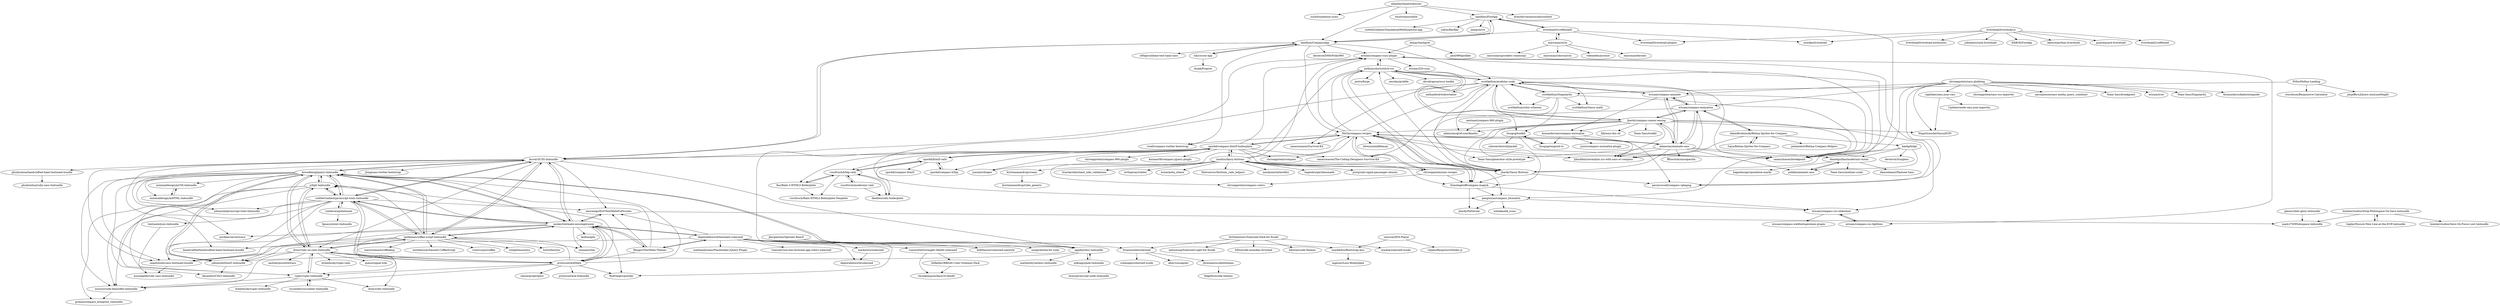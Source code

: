 digraph G {
"adamfairhead/webicons" -> "zurb/foundation-icons" ["e"=1]
"adamfairhead/webicons" -> "handlino/FireApp"
"adamfairhead/webicons" -> "tmort/wpsocialite" ["e"=1]
"adamfairhead/webicons" -> "handlino/CompassApp"
"adamfairhead/webicons" -> "drinchev/monosocialiconsfont"
"sporkd/compass-html5-boilerplate" -> "sporkd/html5-rails"
"sporkd/compass-html5-boilerplate" -> "sporkd/compass-h5bp"
"sporkd/compass-html5-boilerplate" -> "imathis/fancy-buttons"
"sporkd/compass-html5-boilerplate" -> "chriseppstein/compass-960-plugin"
"sporkd/compass-html5-boilerplate" -> "chriseppstein/compass" ["e"=1]
"sporkd/compass-html5-boilerplate" -> "russfrisch/h5bp-rails"
"sporkd/compass-html5-boilerplate" -> "ericam/compass-susy-plugin"
"sporkd/compass-html5-boilerplate" -> "StanAngeloff/compass-magick"
"sporkd/compass-html5-boilerplate" -> "kosmas58/compass-jquery-plugin"
"sporkd/compass-html5-boilerplate" -> "MoOx/compass-recipes"
"sporkd/compass-html5-boilerplate" -> "kuroir/SCSS.tmbundle"
"sporkd/compass-html5-boilerplate" -> "Xac/Rails-3-HTML5-Boilerplate"
"sporkd/compass-html5-boilerplate" -> "jcasimir/draper" ["e"=1]
"sporkd/compass-html5-boilerplate" -> "Rodreegez/powder" ["e"=1]
"sporkd/compass-html5-boilerplate" -> "canarymason/The-Coding-Designers-Survival-Kit"
"brianmichel/solarized" -> "alloy/cocoapods" ["e"=1]
"brianmichel/solarized" -> "jbrennan/xcode4themes"
"brianmichel/solarized" -> "urbanape/solarized-xcode"
"jcf/git-tmbundle" -> "mocoso/code-beautifier.tmbundle"
"jcf/git-tmbundle" -> "kswedberg/jquery-tmbundle"
"jcf/git-tmbundle" -> "drnic/ruby-on-rails-tmbundle"
"jcf/git-tmbundle" -> "rspec/rspec-tmbundle"
"jcf/git-tmbundle" -> "grimen/compass_blueprint_tmbundle"
"jcf/git-tmbundle" -> "subtleGradient/javascript-tools.tmbundle"
"enormego/EGOTextMateFullScreen" -> "jezdez/textmate-missingdrawer"
"enormego/EGOTextMateFullScreen" -> "mads379/Whitespace.tmbundle"
"deplorableword/textmate-solarized" -> "deplorableword/solarized"
"deplorableword/textmate-solarized" -> "jezdez/textmate-missingdrawer"
"deplorableword/textmate-solarized" -> "johnmuhl/html5.tmbundle"
"deplorableword/textmate-solarized" -> "enormego/EGOTextMateFullScreen"
"deplorableword/textmate-solarized" -> "bobthecow/solarized-seestyle"
"deplorableword/textmate-solarized" -> "appden/less.tmbundle"
"deplorableword/textmate-solarized" -> "filmgirl/TextMate-Themes"
"deplorableword/textmate-solarized" -> "brianmichel/solarized"
"deplorableword/textmate-solarized" -> "rcarmo/textwrangler-bbedit-solarized"
"deplorableword/textmate-solarized" -> "markdotto/Bootstrap.less"
"deplorableword/textmate-solarized" -> "mathiasbynens/Placeholder-jQuery-Plugin" ["e"=1]
"deplorableword/textmate-solarized" -> "tomislav/osx-lion-terminal.app-colors-solarized" ["e"=1]
"deplorableword/textmate-solarized" -> "markstory/solarized"
"maccman/stylo" -> "maccman/hermes"
"maccman/stylo" -> "maccman/sprockets-commonjs"
"maccman/stylo" -> "maccman/colorcanvas"
"maccman/stylo" -> "vdemedes/joconut" ["e"=1]
"maccman/stylo" -> "livereload/LiveReload2"
"dotjay/hashgrid" -> "peol/960gridder"
"dotjay/hashgrid" -> "ericam/compass-susy-plugin"
"jbrennan/xcode4themes" -> "fidgetfu/xcode-themes"
"jezdez/textmate-missingdrawer" -> "enormego/EGOTextMateFullScreen"
"jezdez/textmate-missingdrawer" -> "protocool/AckMate"
"jezdez/textmate-missingdrawer" -> "kuroir/SCSS.tmbundle"
"jezdez/textmate-missingdrawer" -> "jashkenas/coffee-script-tmbundle"
"jezdez/textmate-missingdrawer" -> "kswedberg/jquery-tmbundle"
"jezdez/textmate-missingdrawer" -> "subtleGradient/javascript-tools.tmbundle"
"jezdez/textmate-missingdrawer" -> "jcf/git-tmbundle"
"jezdez/textmate-missingdrawer" -> "seaofclouds/sass-textmate-bundle"
"jezdez/textmate-missingdrawer" -> "filmgirl/TextMate-Themes"
"jezdez/textmate-missingdrawer" -> "johnmuhl/html5.tmbundle"
"jezdez/textmate-missingdrawer" -> "deplorableword/textmate-solarized"
"jezdez/textmate-missingdrawer" -> "Rodreegez/powder" ["e"=1]
"jezdez/textmate-missingdrawer" -> "laullon/gitx" ["e"=1]
"jezdez/textmate-missingdrawer" -> "jnicklas/carrierwave" ["e"=1]
"jezdez/textmate-missingdrawer" -> "stonean/slim" ["e"=1]
"simurai/ZEN-Player" -> "markdotto/Bootstrap.less"
"simurai/ZEN-Player" -> "viljami/ResponsiveSlides.js"
"kswedberg/jquery-tmbundle" -> "drnic/ruby-on-rails-tmbundle"
"kswedberg/jquery-tmbundle" -> "subtleGradient/javascript-tools.tmbundle"
"kswedberg/jquery-tmbundle" -> "johnmuhl/html5.tmbundle"
"kswedberg/jquery-tmbundle" -> "jcf/git-tmbundle"
"kswedberg/jquery-tmbundle" -> "minimaldesign/mCSS.tmbundle"
"kswedberg/jquery-tmbundle" -> "minimaldesign/mHTML.tmbundle"
"kswedberg/jquery-tmbundle" -> "jezdez/textmate-missingdrawer"
"kswedberg/jquery-tmbundle" -> "johnmuhl/javascript-tools-tmbundle"
"kswedberg/jquery-tmbundle" -> "mocoso/code-beautifier.tmbundle"
"kswedberg/jquery-tmbundle" -> "kuroir/SCSS.tmbundle"
"kswedberg/jquery-tmbundle" -> "seaofclouds/sass-textmate-bundle"
"kswedberg/jquery-tmbundle" -> "desandro/CSS3.tmbundle"
"kswedberg/jquery-tmbundle" -> "appden/less.tmbundle"
"kswedberg/jquery-tmbundle" -> "jashkenas/coffee-script-tmbundle"
"kswedberg/jquery-tmbundle" -> "rspec/rspec-tmbundle"
"Snugug/toolkit" -> "Snugug/respond-to"
"Snugug/toolkit" -> "robwierzbowski/jacket"
"Snugug/toolkit" -> "canarymason/breakpoint" ["e"=1]
"anthonyshort/stitch-css" -> "scottkellum/modular-scale"
"anthonyshort/stitch-css" -> "jhardy/compass-ceaser-easing"
"anthonyshort/stitch-css" -> "StanAngeloff/compass-magick"
"anthonyshort/stitch-css" -> "ericam/compass-susy-plugin"
"anthonyshort/stitch-css" -> "jestro/forge"
"anthonyshort/stitch-css" -> "canarymason/breakpoint" ["e"=1]
"anthonyshort/stitch-css" -> "chriseppstein/compass-colors"
"anthonyshort/stitch-css" -> "necolas/griddle" ["e"=1]
"anthonyshort/stitch-css" -> "pengwynn/compass_formalize"
"anthonyshort/stitch-css" -> "davidrapson/scss-toolkit" ["e"=1]
"ericam/compass-susy-plugin" -> "ericam/320-susy"
"ericam/compass-susy-plugin" -> "ericam/compass-css-lightbox"
"ericam/compass-susy-plugin" -> "ericam/compass-css-slideshow"
"ericam/compass-susy-plugin" -> "anthonyshort/stitch-css"
"billkeller/BBEdit-Color-Schemes-Pack" -> "chriskempson/base16-bbedit"
"jhardy/compass-ceaser-easing" -> "anthonyshort/stitch-css"
"jhardy/compass-ceaser-easing" -> "ericam/compass-animation"
"jhardy/compass-ceaser-easing" -> "StanAngeloff/compass-magick"
"jhardy/compass-ceaser-easing" -> "scottkellum/modular-scale"
"jhardy/compass-ceaser-easing" -> "adamstac/animate.sass"
"jhardy/compass-ceaser-easing" -> "HugoGiraudel/SassyJSON"
"jhardy/compass-ceaser-easing" -> "hlb/sass-doc-zh" ["e"=1]
"jhardy/compass-ceaser-easing" -> "adamstac/grid-coordinates"
"jhardy/compass-ceaser-easing" -> "pengwynn/compass_formalize"
"jhardy/compass-ceaser-easing" -> "Team-Sass/toolkit" ["e"=1]
"jhardy/compass-ceaser-easing" -> "MoOx/compass-recipes"
"jhardy/compass-ceaser-easing" -> "JohnAlbin/normalize.css-with-sass-or-compass" ["e"=1]
"jhardy/compass-ceaser-easing" -> "ksmandersen/compass-normalize"
"jhardy/compass-ceaser-easing" -> "jhardy/Sassy-Buttons"
"jhardy/compass-ceaser-easing" -> "aaronrussell/compass-rgbapng"
"jashkenas/coffee-script-tmbundle" -> "kuroir/SCSS.tmbundle"
"jashkenas/coffee-script-tmbundle" -> "jezdez/textmate-missingdrawer"
"jashkenas/coffee-script-tmbundle" -> "handcrafted/handcrafted-haml-textmate-bundle"
"jashkenas/coffee-script-tmbundle" -> "rspec/rspec-tmbundle"
"jashkenas/coffee-script-tmbundle" -> "seaofclouds/sass-textmate-bundle"
"jashkenas/coffee-script-tmbundle" -> "subtleGradient/javascript-tools.tmbundle"
"jashkenas/coffee-script-tmbundle" -> "drnic/ruby-on-rails-tmbundle"
"jashkenas/coffee-script-tmbundle" -> "kswedberg/jquery-tmbundle"
"jashkenas/coffee-script-tmbundle" -> "rstacruz/js2coffee" ["e"=1]
"jashkenas/coffee-script-tmbundle" -> "sstephenson/eco" ["e"=1]
"jashkenas/coffee-script-tmbundle" -> "jcf/git-tmbundle"
"jashkenas/coffee-script-tmbundle" -> "stonean/slim" ["e"=1]
"jashkenas/coffee-script-tmbundle" -> "Sutto/barista" ["e"=1]
"jashkenas/coffee-script-tmbundle" -> "mauricemach/coffeekup" ["e"=1]
"jashkenas/coffee-script-tmbundle" -> "autotelicum/Smooth-CoffeeScript" ["e"=1]
"kuroir/SCSS.tmbundle" -> "jashkenas/coffee-script-tmbundle"
"kuroir/SCSS.tmbundle" -> "jezdez/textmate-missingdrawer"
"kuroir/SCSS.tmbundle" -> "kswedberg/jquery-tmbundle"
"kuroir/SCSS.tmbundle" -> "seaofclouds/sass-textmate-bundle"
"kuroir/SCSS.tmbundle" -> "jlong/sass-twitter-bootstrap" ["e"=1]
"kuroir/SCSS.tmbundle" -> "drnic/ruby-on-rails-tmbundle"
"kuroir/SCSS.tmbundle" -> "ericam/compass-susy-plugin"
"kuroir/SCSS.tmbundle" -> "appden/less.tmbundle"
"kuroir/SCSS.tmbundle" -> "enormego/EGOTextMateFullScreen"
"kuroir/SCSS.tmbundle" -> "handlino/CompassApp"
"kuroir/SCSS.tmbundle" -> "handcrafted/handcrafted-haml-textmate-bundle"
"kuroir/SCSS.tmbundle" -> "subtleGradient/javascript-tools.tmbundle"
"kuroir/SCSS.tmbundle" -> "sporkd/compass-html5-boilerplate"
"kuroir/SCSS.tmbundle" -> "jnicklas/carrierwave" ["e"=1]
"kuroir/SCSS.tmbundle" -> "phuibonhoa/handcrafted-haml-textmate-bundle"
"danielguillan/modernizr-mixin" -> "polikin/animate.sass"
"danielguillan/modernizr-mixin" -> "hagenburger/quotation-marks"
"danielguillan/modernizr-mixin" -> "Team-Sass/modular-scale" ["e"=1]
"danielguillan/modernizr-mixin" -> "damonbauer/Pantone-Sass"
"pengwynn/compass_formalize" -> "jhardy/Patterner"
"pengwynn/compass_formalize" -> "welaika/atk_icons" ["e"=1]
"pengwynn/compass_formalize" -> "ericam/compass-css-slideshow"
"russfrisch/modernizr-rails" -> "russfrisch/h5bp-rails"
"russfrisch/modernizr-rails" -> "khelben/rails-boilerplate"
"scottkellum/modular-scale" -> "scottkellum/Singularity"
"scottkellum/modular-scale" -> "canarymason/breakpoint" ["e"=1]
"scottkellum/modular-scale" -> "scottkellum/color-schemer"
"scottkellum/modular-scale" -> "canarymason/Survival-Kit" ["e"=1]
"scottkellum/modular-scale" -> "scottkellum/Sassy-math"
"scottkellum/modular-scale" -> "anthonyshort/stitch-css"
"scottkellum/modular-scale" -> "adamstac/grid-coordinates"
"scottkellum/modular-scale" -> "Snugug/toolkit"
"scottkellum/modular-scale" -> "Team-Sass/generator-style-prototype" ["e"=1]
"scottkellum/modular-scale" -> "ericam/compass-animate"
"scottkellum/modular-scale" -> "nathanford/widowtamer" ["e"=1]
"scottkellum/modular-scale" -> "pengwynn/compass_formalize"
"filmgirl/TextMate-Themes" -> "jezdez/textmate-missingdrawer"
"filmgirl/TextMate-Themes" -> "enormego/EGOTextMateFullScreen"
"filmgirl/TextMate-Themes" -> "deplorableword/textmate-solarized"
"filmgirl/TextMate-Themes" -> "kswedberg/jquery-tmbundle"
"filmgirl/TextMate-Themes" -> "protocool/AckMate"
"handlino/CompassApp" -> "handlino/FireApp"
"handlino/CompassApp" -> "ericam/compass-susy-plugin"
"handlino/CompassApp" -> "scottkellum/modular-scale"
"handlino/CompassApp" -> "kuroir/SCSS.tmbundle"
"handlino/CompassApp" -> "davatron5000/Foldy960" ["e"=1]
"handlino/CompassApp" -> "vwall/compass-twitter-bootstrap" ["e"=1]
"handlino/CompassApp" -> "mhs/scout-app"
"handlino/CompassApp" -> "MoOx/compass-recipes"
"handlino/CompassApp" -> "n00ge/sublime-text-haml-sass" ["e"=1]
"appden/less.tmbundle" -> "miksago/jade-tmbundle"
"appden/less.tmbundle" -> "johnmuhl/html5.tmbundle"
"appden/less.tmbundle" -> "mathewbyrne/less.tmbundle"
"appden/less.tmbundle" -> "kswedberg/jquery-tmbundle"
"kaelig/hidpi" -> "canarymason/breakpoint" ["e"=1]
"kaelig/hidpi" -> "polikin/animate.sass"
"kaelig/hidpi" -> "danielguillan/modernizr-mixin"
"kaelig/hidpi" -> "devatrox/Sunglass"
"vigetlabs/sass-json-vars" -> "Updater/node-sass-json-importer"
"vigetlabs/sass-json-vars" -> "HugoGiraudel/SassyJSON"
"ericam/compass-animation" -> "ericam/compass-animate"
"ericam/compass-animation" -> "jhardy/compass-ceaser-easing"
"ericam/compass-animation" -> "adamstac/animate.sass"
"ericam/compass-animation" -> "AdamBrodzinski/Retina-Sprites-for-Compass"
"ericam/compass-animation" -> "scottkellum/modular-scale"
"ericam/compass-animation" -> "jhardy/Sassy-Buttons"
"ericam/compass-animation" -> "JohnAlbin/normalize.css-with-sass-or-compass" ["e"=1]
"ArtSabintsev/Solarized-Dark-for-Xcode" -> "stackia/solarized-xcode"
"ArtSabintsev/Solarized-Dark-for-Xcode" -> "nelsyeung/Solarized-Light-for-Xcode"
"ArtSabintsev/Solarized-Dark-for-Xcode" -> "brianmichel/solarized"
"ArtSabintsev/Solarized-Dark-for-Xcode" -> "b0ti/xcode-monokai-revisited"
"ArtSabintsev/Solarized-Dark-for-Xcode" -> "hdoria/xcode-themes" ["e"=1]
"livereload/livereload-js" -> "livereload/livereload-extensions"
"livereload/livereload-js" -> "johnbintz/rack-livereload" ["e"=1]
"livereload/livereload-js" -> "livereload/livereload-plugins"
"livereload/livereload-js" -> "KKBOX/FireApp" ["e"=1]
"livereload/livereload-js" -> "lepture/python-livereload" ["e"=1]
"livereload/livereload-js" -> "guard/guard-livereload" ["e"=1]
"livereload/livereload-js" -> "livereload/LiveReload" ["e"=1]
"livereload/livereload-js" -> "mockko/livereload" ["e"=1]
"adamstac/animate.sass" -> "JohnAlbin/normalize.css-with-sass-or-compass" ["e"=1]
"adamstac/animate.sass" -> "canarymason/breakpoint" ["e"=1]
"adamstac/animate.sass" -> "ericam/compass-animate"
"adamstac/animate.sass" -> "ericam/compass-animation"
"adamstac/animate.sass" -> "MoOx/compass-recipes"
"adamstac/animate.sass" -> "fffunction/sassaparilla" ["e"=1]
"adamstac/animate.sass" -> "polikin/animate.sass"
"adamstac/animate.sass" -> "Team-Sass/generator-style-prototype" ["e"=1]
"adamstac/animate.sass" -> "jhardy/compass-ceaser-easing"
"adamstac/animate.sass" -> "jhardy/Sassy-Buttons"
"adamstac/animate.sass" -> "danielguillan/modernizr-mixin"
"handlino/FireApp" -> "handlino/CompassApp"
"handlino/FireApp" -> "subtleGradient/StandaloneWebInspector.app"
"handlino/FireApp" -> "livereload/LiveReload2"
"handlino/FireApp" -> "canarymason/breakpoint" ["e"=1]
"handlino/FireApp" -> "yahoo/KeyKey" ["e"=1]
"handlino/FireApp" -> "jlong/serve" ["e"=1]
"mhs/scout-app" -> "handlino/CompassApp"
"mhs/scout-app" -> "sbspk/Prepros" ["e"=1]
"polikin/animate.sass" -> "danielguillan/modernizr-mixin"
"nextmat/compass-960-plugin" -> "adamstac/grid-coordinates"
"scottkellum/Singularity" -> "scottkellum/modular-scale"
"scottkellum/Singularity" -> "scottkellum/color-schemer"
"scottkellum/Singularity" -> "canarymason/breakpoint" ["e"=1]
"scottkellum/Singularity" -> "Snugug/toolkit"
"scottkellum/Singularity" -> "scottkellum/Sassy-math"
"scottkellum/Singularity" -> "canarymason/The-Coding-Designers-Survival-Kit"
"miksago/jade-tmbundle" -> "appden/less.tmbundle"
"miksago/jade-tmbundle" -> "drnic/javascript-node.tmbundle"
"chriseppstein/sass-globbing" -> "aaronrussell/compass-rgbapng"
"chriseppstein/sass-globbing" -> "HugoGiraudel/SassyJSON"
"chriseppstein/sass-globbing" -> "canarymason/breakpoint" ["e"=1]
"chriseppstein/sass-globbing" -> "chriseppstein/sass-css-importer"
"chriseppstein/sass-globbing" -> "vigetlabs/sass-json-vars"
"chriseppstein/sass-globbing" -> "aaronjensen/sass-media_query_combiner"
"chriseppstein/sass-globbing" -> "Team-Sass/breakpoint" ["e"=1]
"chriseppstein/sass-globbing" -> "ericam/true" ["e"=1]
"chriseppstein/sass-globbing" -> "ericam/compass-animate"
"chriseppstein/sass-globbing" -> "Team-Sass/Singularity" ["e"=1]
"chriseppstein/sass-globbing" -> "thomasdavis/kaleistyleguide" ["e"=1]
"chriseppstein/sass-globbing" -> "ericam/compass-animation"
"jhardy/Sassy-Buttons" -> "MoOx/compass-recipes"
"jhardy/Sassy-Buttons" -> "imathis/fancy-buttons"
"jhardy/Sassy-Buttons" -> "anthonyshort/stitch-css"
"jhardy/Sassy-Buttons" -> "aaronrussell/compass-rgbapng"
"jhardy/Sassy-Buttons" -> "ericam/compass-susy-plugin"
"jhardy/Sassy-Buttons" -> "StanAngeloff/compass-magick"
"livereload/LiveReload2" -> "livereload/livereload-plugins"
"livereload/LiveReload2" -> "mockko/livereload" ["e"=1]
"livereload/LiveReload2" -> "handlino/FireApp"
"livereload/LiveReload2" -> "maccman/stylo"
"livereload/LiveReload2" -> "handlino/CompassApp"
"ericam/compass-animate" -> "ericam/compass-animation"
"ericam/compass-animate" -> "adamstac/animate.sass"
"ericam/compass-animate" -> "scottkellum/modular-scale"
"ericam/compass-animate" -> "ksmandersen/compass-normalize"
"ericam/compass-animate" -> "canarymason/breakpoint" ["e"=1]
"AdamBrodzinski/Retina-Sprites-for-Compass" -> "Gaya/Retina-Sprites-for-Compass"
"AdamBrodzinski/Retina-Sprites-for-Compass" -> "kaelig/hidpi"
"AdamBrodzinski/Retina-Sprites-for-Compass" -> "joelambert/Retina-Compass-Helpers"
"AdamBrodzinski/Retina-Sprites-for-Compass" -> "ericam/compass-animation"
"AdamBrodzinski/Retina-Sprites-for-Compass" -> "JohnAlbin/normalize.css-with-sass-or-compass" ["e"=1]
"StanAngeloff/compass-magick" -> "pengwynn/compass_formalize"
"StanAngeloff/compass-magick" -> "jhardy/Patterner"
"StanAngeloff/compass-magick" -> "ericam/compass-css-slideshow"
"kristianmandrup/cream" -> "kristianmandrup/roles_generic"
"protocool/AckMate" -> "protocool/ack-tmbundle"
"protocool/AckMate" -> "jezdez/textmate-missingdrawer"
"protocool/AckMate" -> "mocoso/code-beautifier.tmbundle"
"protocool/AckMate" -> "drnic/ruby-on-rails-tmbundle"
"protocool/AckMate" -> "ciaran/projectplus"
"protocool/AckMate" -> "subtleGradient/javascript-tools.tmbundle"
"protocool/AckMate" -> "Rodreegez/powder" ["e"=1]
"protocool/AckMate" -> "jcf/git-tmbundle"
"protocool/AckMate" -> "kswedberg/jquery-tmbundle"
"protocool/AckMate" -> "rspec/rspec-tmbundle"
"protocool/AckMate" -> "jashkenas/coffee-script-tmbundle"
"MoOx/compass-recipes" -> "jhardy/Sassy-Buttons"
"MoOx/compass-recipes" -> "chriseppstein/sass-recipes"
"MoOx/compass-recipes" -> "canarymason/Survival-Kit" ["e"=1]
"MoOx/compass-recipes" -> "vwall/compass-twitter-bootstrap" ["e"=1]
"MoOx/compass-recipes" -> "canarymason/breakpoint" ["e"=1]
"MoOx/compass-recipes" -> "adamstac/animate.sass"
"MoOx/compass-recipes" -> "StanAngeloff/compass-magick"
"MoOx/compass-recipes" -> "JohnAlbin/normalize.css-with-sass-or-compass" ["e"=1]
"MoOx/compass-recipes" -> "ericam/compass-susy-plugin"
"MoOx/compass-recipes" -> "tdreyno/middleman" ["e"=1]
"MoOx/compass-recipes" -> "chriseppstein/compass" ["e"=1]
"MoOx/compass-recipes" -> "scottkellum/modular-scale"
"MoOx/compass-recipes" -> "anthonyshort/stitch-css"
"MoOx/compass-recipes" -> "sporkd/compass-html5-boilerplate"
"MoOx/compass-recipes" -> "aaronrussell/compass-rgbapng"
"Snugug/respond-to" -> "Snugug/toolkit"
"ksmandersen/compass-normalize" -> "jzorn/compass-normalize-plugin"
"ksmandersen/compass-normalize" -> "Snugug/respond-to"
"ksmandersen/compass-normalize" -> "JohnAlbin/normalize.css-with-sass-or-compass" ["e"=1]
"rondevera/jslintmate" -> "fgnass/jshint.tmbundle"
"rondevera/jslintmate" -> "subtleGradient/javascript-tools.tmbundle"
"chriseppstein/sass-recipes" -> "chriseppstein/compass-colors"
"chriseppstein/sass-recipes" -> "MoOx/compass-recipes"
"chriseppstein/sass-recipes" -> "StanAngeloff/compass-magick"
"rcarmo/textwrangler-bbedit-solarized" -> "chriskempson/base16-bbedit"
"rcarmo/textwrangler-bbedit-solarized" -> "billkeller/BBEdit-Color-Schemes-Pack"
"johnmuhl/html5.tmbundle" -> "kswedberg/jquery-tmbundle"
"johnmuhl/html5.tmbundle" -> "desandro/CSS3.tmbundle"
"seaofclouds/sass-textmate-bundle" -> "aussiegeek/ruby-sass-tmbundle"
"khelben/rails-boilerplate" -> "russfrisch/h5bp-rails"
"Gaya/Retina-Sprites-for-Compass" -> "AdamBrodzinski/Retina-Sprites-for-Compass"
"imathis/fancy-buttons" -> "jhardy/Sassy-Buttons"
"imathis/fancy-buttons" -> "sporkd/compass-html5-boilerplate"
"imathis/fancy-buttons" -> "ericam/compass-susy-plugin"
"imathis/fancy-buttons" -> "chriseppstein/sass-recipes"
"imathis/fancy-buttons" -> "kristianmandrup/cream"
"imathis/fancy-buttons" -> "bcardarella/client_side_validations" ["e"=1]
"imathis/fancy-buttons" -> "wr0ngway/rubber" ["e"=1]
"imathis/fancy-buttons" -> "ernie/meta_where" ["e"=1]
"imathis/fancy-buttons" -> "StanAngeloff/compass-magick"
"imathis/fancy-buttons" -> "thetron/css3buttons_rails_helpers" ["e"=1]
"imathis/fancy-buttons" -> "meskyanichi/hirefire" ["e"=1]
"imathis/fancy-buttons" -> "MoOx/compass-recipes"
"imathis/fancy-buttons" -> "jcasimir/draper" ["e"=1]
"imathis/fancy-buttons" -> "hagenburger/lemonade"
"imathis/fancy-buttons" -> "jnstq/rails-nginx-passenger-ubuntu"
"subtleGradient/javascript-tools.tmbundle" -> "kswedberg/jquery-tmbundle"
"subtleGradient/javascript-tools.tmbundle" -> "jezdez/textmate-missingdrawer"
"subtleGradient/javascript-tools.tmbundle" -> "jcf/git-tmbundle"
"subtleGradient/javascript-tools.tmbundle" -> "rondevera/jslintmate"
"subtleGradient/javascript-tools.tmbundle" -> "johnmuhl/javascript-tools-tmbundle"
"subtleGradient/javascript-tools.tmbundle" -> "mocoso/code-beautifier.tmbundle"
"subtleGradient/javascript-tools.tmbundle" -> "jashkenas/coffee-script-tmbundle"
"subtleGradient/javascript-tools.tmbundle" -> "johnmuhl/html5.tmbundle"
"subtleGradient/javascript-tools.tmbundle" -> "seaofclouds/sass-textmate-bundle"
"subtleGradient/javascript-tools.tmbundle" -> "protocool/AckMate"
"subtleGradient/javascript-tools.tmbundle" -> "kuroir/SCSS.tmbundle"
"subtleGradient/javascript-tools.tmbundle" -> "enormego/EGOTextMateFullScreen"
"subtleGradient/javascript-tools.tmbundle" -> "textmate/json.tmbundle"
"russfrisch/h5bp-rails" -> "russfrisch/Rails-HTML5-Boilerplate-Template"
"russfrisch/h5bp-rails" -> "khelben/rails-boilerplate"
"russfrisch/h5bp-rails" -> "russfrisch/modernizr-rails"
"russfrisch/h5bp-rails" -> "Xac/Rails-3-HTML5-Boilerplate"
"russfrisch/h5bp-rails" -> "sporkd/html5-rails"
"sporkd/html5-rails" -> "sporkd/compass-html5-boilerplate"
"sporkd/html5-rails" -> "russfrisch/h5bp-rails"
"sporkd/html5-rails" -> "sporkd/compass-h5bp"
"sporkd/html5-rails" -> "sporkd/compass-html5"
"sporkd/html5-rails" -> "khelben/rails-boilerplate"
"glennr/uber-glory-tmbundle" -> "mads379/Whitespace.tmbundle"
"sporkd/compass-h5bp" -> "sporkd/html5-rails"
"Wilto/Molten-Leading" -> "jimjeffers/jQuery-minLineHeight"
"Wilto/Molten-Leading" -> "sturobson/Responsive-Calculator"
"Wilto/Molten-Leading" -> "scottkellum/Singularity"
"ericam/compass-css-lightbox" -> "ericam/compass-css-slideshow"
"textmate/json.tmbundle" -> "aussiegeek/ruby-sass-tmbundle"
"drnic/ruby-on-rails-tmbundle" -> "rspec/rspec-tmbundle"
"drnic/ruby-on-rails-tmbundle" -> "kswedberg/jquery-tmbundle"
"drnic/ruby-on-rails-tmbundle" -> "drnic/ruby-tmbundle"
"drnic/ruby-on-rails-tmbundle" -> "jcf/git-tmbundle"
"drnic/ruby-on-rails-tmbundle" -> "mocoso/code-beautifier.tmbundle"
"drnic/ruby-on-rails-tmbundle" -> "protocool/AckMate"
"drnic/ruby-on-rails-tmbundle" -> "dchelimsky/rspec-rails" ["e"=1]
"drnic/ruby-on-rails-tmbundle" -> "seaofclouds/sass-textmate-bundle"
"drnic/ruby-on-rails-tmbundle" -> "queso/signal-wiki"
"drnic/ruby-on-rails-tmbundle" -> "jashkenas/coffee-script-tmbundle"
"drnic/ruby-on-rails-tmbundle" -> "anotherjesse/foxtracs" ["e"=1]
"mocoso/code-beautifier.tmbundle" -> "grimen/compass_blueprint_tmbundle"
"rspec/rspec-tmbundle" -> "cucumber/cucumber-tmbundle"
"rspec/rspec-tmbundle" -> "drnic/ruby-tmbundle"
"rspec/rspec-tmbundle" -> "dchelimsky/rspec-tmbundle"
"rspec/rspec-tmbundle" -> "drnic/ruby-on-rails-tmbundle"
"rspec/rspec-tmbundle" -> "mocoso/code-beautifier.tmbundle"
"jbergantine/Specials-Board" -> "bobthecow/solarized-seestyle"
"jbergantine/Specials-Board" -> "sergeche/tea-for-coda"
"ericam/compass-css-slideshow" -> "ericam/compass-css-lightbox"
"ericam/compass-css-slideshow" -> "ericam/compass-webfontspecimen-plugin"
"Xac/Rails-3-HTML5-Boilerplate" -> "russfrisch/Rails-HTML5-Boilerplate-Template"
"Xac/Rails-3-HTML5-Boilerplate" -> "russfrisch/h5bp-rails"
"cucumber/cucumber-tmbundle" -> "rspec/rspec-tmbundle"
"phuibonhoa/handcrafted-haml-textmate-bundle" -> "phuibonhoa/ruby-sass-tmbundle"
"minimaldesign/mCSS.tmbundle" -> "minimaldesign/mHTML.tmbundle"
"minimaldesign/mHTML.tmbundle" -> "minimaldesign/mCSS.tmbundle"
"markdotto/Bootstrap.less" -> "mgeraci/Less-Boilerplate" ["e"=1]
"bomberstudios/Strip-Whitespace-On-Save.tmbundle" -> "hajder/Ensure-New-Line-at-the-EOF.tmbundle"
"bomberstudios/Strip-Whitespace-On-Save.tmbundle" -> "mads379/Whitespace.tmbundle"
"bomberstudios/Strip-Whitespace-On-Save.tmbundle" -> "bomberstudios/Save-On-Focus-Lost.tmbundle"
"hajder/Ensure-New-Line-at-the-EOF.tmbundle" -> "bomberstudios/Strip-Whitespace-On-Save.tmbundle"
"markstory/solarized" -> "deplorableword/solarized"
"adamfairhead/webicons" ["l"="8.278,-31.592"]
"zurb/foundation-icons" ["l"="11.412,-34.114"]
"handlino/FireApp" ["l"="8.238,-31.589"]
"tmort/wpsocialite" ["l"="9.857,-37.133"]
"handlino/CompassApp" ["l"="8.243,-31.646"]
"drinchev/monosocialiconsfont" ["l"="8.309,-31.556"]
"sporkd/compass-html5-boilerplate" ["l"="8.233,-31.743"]
"sporkd/html5-rails" ["l"="8.255,-31.779"]
"sporkd/compass-h5bp" ["l"="8.266,-31.761"]
"imathis/fancy-buttons" ["l"="8.182,-31.757"]
"chriseppstein/compass-960-plugin" ["l"="8.222,-31.768"]
"chriseppstein/compass" ["l"="11.309,-32.197"]
"russfrisch/h5bp-rails" ["l"="8.249,-31.802"]
"ericam/compass-susy-plugin" ["l"="8.216,-31.707"]
"StanAngeloff/compass-magick" ["l"="8.167,-31.733"]
"kosmas58/compass-jquery-plugin" ["l"="8.262,-31.736"]
"MoOx/compass-recipes" ["l"="8.17,-31.715"]
"kuroir/SCSS.tmbundle" ["l"="8.35,-31.707"]
"Xac/Rails-3-HTML5-Boilerplate" ["l"="8.228,-31.793"]
"jcasimir/draper" ["l"="8.824,-30.297"]
"Rodreegez/powder" ["l"="8.872,-30.224"]
"canarymason/The-Coding-Designers-Survival-Kit" ["l"="8.168,-31.684"]
"brianmichel/solarized" ["l"="8.586,-31.598"]
"alloy/cocoapods" ["l"="-51.935,1.926"]
"jbrennan/xcode4themes" ["l"="8.635,-31.595"]
"urbanape/solarized-xcode" ["l"="8.591,-31.573"]
"jcf/git-tmbundle" ["l"="8.401,-31.745"]
"mocoso/code-beautifier.tmbundle" ["l"="8.408,-31.759"]
"kswedberg/jquery-tmbundle" ["l"="8.41,-31.717"]
"drnic/ruby-on-rails-tmbundle" ["l"="8.382,-31.744"]
"rspec/rspec-tmbundle" ["l"="8.388,-31.765"]
"grimen/compass_blueprint_tmbundle" ["l"="8.405,-31.776"]
"subtleGradient/javascript-tools.tmbundle" ["l"="8.413,-31.733"]
"enormego/EGOTextMateFullScreen" ["l"="8.456,-31.715"]
"jezdez/textmate-missingdrawer" ["l"="8.425,-31.707"]
"mads379/Whitespace.tmbundle" ["l"="8.525,-31.76"]
"deplorableword/textmate-solarized" ["l"="8.491,-31.667"]
"deplorableword/solarized" ["l"="8.519,-31.652"]
"johnmuhl/html5.tmbundle" ["l"="8.425,-31.687"]
"bobthecow/solarized-seestyle" ["l"="8.503,-31.613"]
"appden/less.tmbundle" ["l"="8.443,-31.679"]
"filmgirl/TextMate-Themes" ["l"="8.461,-31.695"]
"rcarmo/textwrangler-bbedit-solarized" ["l"="8.558,-31.687"]
"markdotto/Bootstrap.less" ["l"="8.568,-31.654"]
"mathiasbynens/Placeholder-jQuery-Plugin" ["l"="-15.077,-7.554"]
"tomislav/osx-lion-terminal.app-colors-solarized" ["l"="-10.173,-22.697"]
"markstory/solarized" ["l"="8.505,-31.641"]
"maccman/stylo" ["l"="8.206,-31.507"]
"maccman/hermes" ["l"="8.163,-31.491"]
"maccman/sprockets-commonjs" ["l"="8.21,-31.467"]
"maccman/colorcanvas" ["l"="8.188,-31.482"]
"vdemedes/joconut" ["l"="11.585,-34.003"]
"livereload/LiveReload2" ["l"="8.233,-31.548"]
"dotjay/hashgrid" ["l"="8.259,-31.684"]
"peol/960gridder" ["l"="8.286,-31.666"]
"fidgetfu/xcode-themes" ["l"="8.67,-31.594"]
"protocool/AckMate" ["l"="8.425,-31.746"]
"jashkenas/coffee-script-tmbundle" ["l"="8.381,-31.725"]
"seaofclouds/sass-textmate-bundle" ["l"="8.393,-31.71"]
"laullon/gitx" ["l"="-52.059,1.894"]
"jnicklas/carrierwave" ["l"="8.94,-30.426"]
"stonean/slim" ["l"="8.997,-30.341"]
"simurai/ZEN-Player" ["l"="8.626,-31.658"]
"viljami/ResponsiveSlides.js" ["l"="8.661,-31.663"]
"minimaldesign/mCSS.tmbundle" ["l"="8.464,-31.742"]
"minimaldesign/mHTML.tmbundle" ["l"="8.472,-31.73"]
"johnmuhl/javascript-tools-tmbundle" ["l"="8.44,-31.727"]
"desandro/CSS3.tmbundle" ["l"="8.402,-31.677"]
"Snugug/toolkit" ["l"="8.075,-31.664"]
"Snugug/respond-to" ["l"="8.049,-31.677"]
"robwierzbowski/jacket" ["l"="8.077,-31.643"]
"canarymason/breakpoint" ["l"="11.005,-34.075"]
"anthonyshort/stitch-css" ["l"="8.154,-31.699"]
"scottkellum/modular-scale" ["l"="8.121,-31.687"]
"jhardy/compass-ceaser-easing" ["l"="8.111,-31.717"]
"jestro/forge" ["l"="8.155,-31.666"]
"chriseppstein/compass-colors" ["l"="8.186,-31.69"]
"necolas/griddle" ["l"="11.008,-34.122"]
"pengwynn/compass_formalize" ["l"="8.14,-31.711"]
"davidrapson/scss-toolkit" ["l"="9.951,-31.587"]
"ericam/320-susy" ["l"="8.243,-31.707"]
"ericam/compass-css-lightbox" ["l"="8.21,-31.688"]
"ericam/compass-css-slideshow" ["l"="8.19,-31.702"]
"billkeller/BBEdit-Color-Schemes-Pack" ["l"="8.596,-31.699"]
"chriskempson/base16-bbedit" ["l"="8.578,-31.703"]
"ericam/compass-animation" ["l"="8.076,-31.692"]
"adamstac/animate.sass" ["l"="8.097,-31.696"]
"HugoGiraudel/SassyJSON" ["l"="8.059,-31.766"]
"hlb/sass-doc-zh" ["l"="11.438,-4.985"]
"adamstac/grid-coordinates" ["l"="8.092,-31.737"]
"Team-Sass/toolkit" ["l"="10.827,-34.097"]
"JohnAlbin/normalize.css-with-sass-or-compass" ["l"="10.92,-34.097"]
"ksmandersen/compass-normalize" ["l"="8.044,-31.709"]
"jhardy/Sassy-Buttons" ["l"="8.143,-31.727"]
"aaronrussell/compass-rgbapng" ["l"="8.111,-31.743"]
"handcrafted/handcrafted-haml-textmate-bundle" ["l"="8.341,-31.729"]
"rstacruz/js2coffee" ["l"="11.502,-31.847"]
"sstephenson/eco" ["l"="11.45,-31.826"]
"Sutto/barista" ["l"="8.918,-30.202"]
"mauricemach/coffeekup" ["l"="11.494,-31.83"]
"autotelicum/Smooth-CoffeeScript" ["l"="11.435,-31.742"]
"jlong/sass-twitter-bootstrap" ["l"="9.2,-30.468"]
"phuibonhoa/handcrafted-haml-textmate-bundle" ["l"="8.348,-31.668"]
"danielguillan/modernizr-mixin" ["l"="8.01,-31.651"]
"polikin/animate.sass" ["l"="8.035,-31.655"]
"hagenburger/quotation-marks" ["l"="7.976,-31.649"]
"Team-Sass/modular-scale" ["l"="10.848,-34.076"]
"damonbauer/Pantone-Sass" ["l"="7.96,-31.63"]
"jhardy/Patterner" ["l"="8.143,-31.745"]
"welaika/atk_icons" ["l"="8.898,-30.028"]
"russfrisch/modernizr-rails" ["l"="8.259,-31.832"]
"khelben/rails-boilerplate" ["l"="8.267,-31.812"]
"scottkellum/Singularity" ["l"="8.099,-31.668"]
"scottkellum/color-schemer" ["l"="8.112,-31.65"]
"canarymason/Survival-Kit" ["l"="10.977,-34.179"]
"scottkellum/Sassy-math" ["l"="8.121,-31.663"]
"Team-Sass/generator-style-prototype" ["l"="10.921,-34.194"]
"ericam/compass-animate" ["l"="8.075,-31.712"]
"nathanford/widowtamer" ["l"="11.059,-34.043"]
"davatron5000/Foldy960" ["l"="11.131,-34.03"]
"vwall/compass-twitter-bootstrap" ["l"="9.089,-30.432"]
"mhs/scout-app" ["l"="8.226,-31.623"]
"n00ge/sublime-text-haml-sass" ["l"="7.434,-29.855"]
"miksago/jade-tmbundle" ["l"="8.492,-31.691"]
"mathewbyrne/less.tmbundle" ["l"="8.445,-31.65"]
"kaelig/hidpi" ["l"="8.01,-31.621"]
"devatrox/Sunglass" ["l"="7.984,-31.593"]
"vigetlabs/sass-json-vars" ["l"="8.026,-31.793"]
"Updater/node-sass-json-importer" ["l"="8.005,-31.824"]
"AdamBrodzinski/Retina-Sprites-for-Compass" ["l"="8.052,-31.634"]
"ArtSabintsev/Solarized-Dark-for-Xcode" ["l"="8.634,-31.545"]
"stackia/solarized-xcode" ["l"="8.645,-31.511"]
"nelsyeung/Solarized-Light-for-Xcode" ["l"="8.62,-31.527"]
"b0ti/xcode-monokai-revisited" ["l"="8.675,-31.533"]
"hdoria/xcode-themes" ["l"="-51.384,-0.59"]
"livereload/livereload-js" ["l"="8.273,-31.43"]
"livereload/livereload-extensions" ["l"="8.279,-31.395"]
"johnbintz/rack-livereload" ["l"="9.144,-30.535"]
"livereload/livereload-plugins" ["l"="8.259,-31.484"]
"KKBOX/FireApp" ["l"="11.418,-4.968"]
"lepture/python-livereload" ["l"="25.671,0.751"]
"guard/guard-livereload" ["l"="8.946,-30.513"]
"livereload/LiveReload" ["l"="-2.209,-29.054"]
"mockko/livereload" ["l"="9.014,-30.309"]
"fffunction/sassaparilla" ["l"="10.959,-34.026"]
"subtleGradient/StandaloneWebInspector.app" ["l"="8.207,-31.574"]
"yahoo/KeyKey" ["l"="11.447,-5.345"]
"jlong/serve" ["l"="8.899,-30.169"]
"sbspk/Prepros" ["l"="11.005,-33.932"]
"nextmat/compass-960-plugin" ["l"="8.087,-31.777"]
"drnic/javascript-node.tmbundle" ["l"="8.527,-31.704"]
"chriseppstein/sass-globbing" ["l"="8.039,-31.749"]
"chriseppstein/sass-css-importer" ["l"="7.992,-31.777"]
"aaronjensen/sass-media_query_combiner" ["l"="7.988,-31.75"]
"Team-Sass/breakpoint" ["l"="10.864,-34.09"]
"ericam/true" ["l"="9.946,-31.828"]
"Team-Sass/Singularity" ["l"="10.857,-34.102"]
"thomasdavis/kaleistyleguide" ["l"="10.892,-34.129"]
"Gaya/Retina-Sprites-for-Compass" ["l"="8.059,-31.608"]
"joelambert/Retina-Compass-Helpers" ["l"="8.035,-31.597"]
"kristianmandrup/cream" ["l"="8.168,-31.818"]
"kristianmandrup/roles_generic" ["l"="8.16,-31.844"]
"protocool/ack-tmbundle" ["l"="8.456,-31.783"]
"ciaran/projectplus" ["l"="8.468,-31.769"]
"chriseppstein/sass-recipes" ["l"="8.192,-31.728"]
"tdreyno/middleman" ["l"="8.981,-30.164"]
"jzorn/compass-normalize-plugin" ["l"="8.01,-31.715"]
"rondevera/jslintmate" ["l"="8.431,-31.783"]
"fgnass/jshint.tmbundle" ["l"="8.44,-31.812"]
"aussiegeek/ruby-sass-tmbundle" ["l"="8.441,-31.738"]
"bcardarella/client_side_validations" ["l"="8.866,-30.388"]
"wr0ngway/rubber" ["l"="8.862,-30.299"]
"ernie/meta_where" ["l"="8.918,-30.333"]
"thetron/css3buttons_rails_helpers" ["l"="-14.844,-7.516"]
"meskyanichi/hirefire" ["l"="8.837,-30.264"]
"hagenburger/lemonade" ["l"="8.183,-31.793"]
"jnstq/rails-nginx-passenger-ubuntu" ["l"="8.147,-31.794"]
"textmate/json.tmbundle" ["l"="8.449,-31.758"]
"russfrisch/Rails-HTML5-Boilerplate-Template" ["l"="8.228,-31.818"]
"sporkd/compass-html5" ["l"="8.279,-31.79"]
"glennr/uber-glory-tmbundle" ["l"="8.542,-31.785"]
"Wilto/Molten-Leading" ["l"="8.001,-31.682"]
"jimjeffers/jQuery-minLineHeight" ["l"="7.969,-31.677"]
"sturobson/Responsive-Calculator" ["l"="7.958,-31.694"]
"drnic/ruby-tmbundle" ["l"="8.358,-31.763"]
"dchelimsky/rspec-rails" ["l"="9.023,-30.452"]
"queso/signal-wiki" ["l"="8.369,-31.774"]
"anotherjesse/foxtracs" ["l"="9.304,-30.486"]
"cucumber/cucumber-tmbundle" ["l"="8.376,-31.795"]
"dchelimsky/rspec-tmbundle" ["l"="8.396,-31.794"]
"jbergantine/Specials-Board" ["l"="8.511,-31.577"]
"sergeche/tea-for-coda" ["l"="8.515,-31.549"]
"ericam/compass-webfontspecimen-plugin" ["l"="8.198,-31.675"]
"phuibonhoa/ruby-sass-tmbundle" ["l"="8.35,-31.646"]
"mgeraci/Less-Boilerplate" ["l"="11.967,-29.06"]
"bomberstudios/Strip-Whitespace-On-Save.tmbundle" ["l"="8.575,-31.785"]
"hajder/Ensure-New-Line-at-the-EOF.tmbundle" ["l"="8.596,-31.786"]
"bomberstudios/Save-On-Focus-Lost.tmbundle" ["l"="8.592,-31.807"]
}